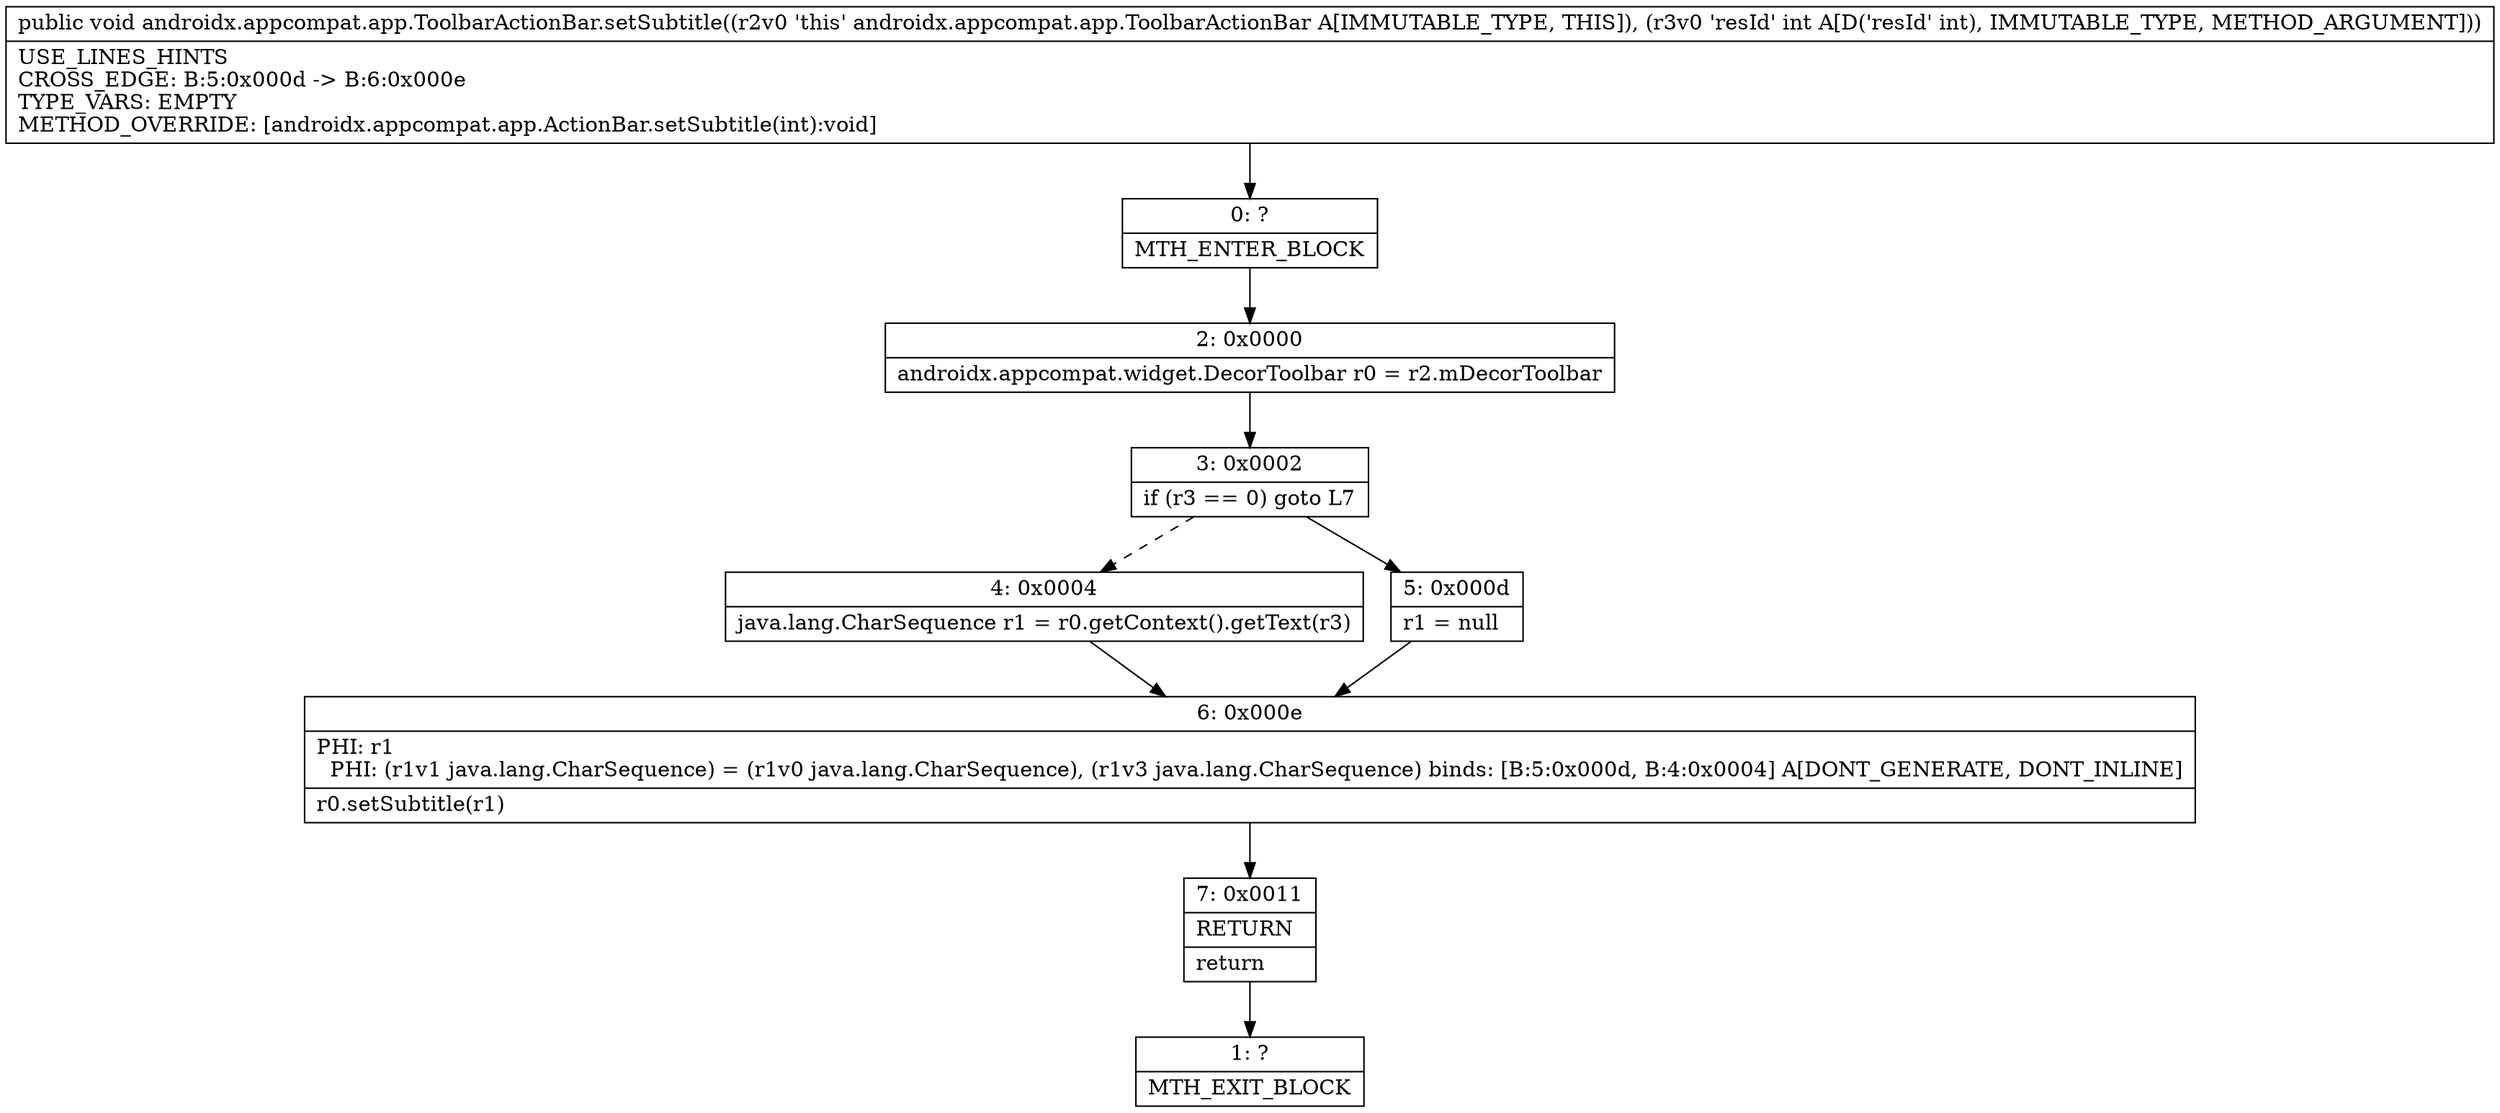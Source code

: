 digraph "CFG forandroidx.appcompat.app.ToolbarActionBar.setSubtitle(I)V" {
Node_0 [shape=record,label="{0\:\ ?|MTH_ENTER_BLOCK\l}"];
Node_2 [shape=record,label="{2\:\ 0x0000|androidx.appcompat.widget.DecorToolbar r0 = r2.mDecorToolbar\l}"];
Node_3 [shape=record,label="{3\:\ 0x0002|if (r3 == 0) goto L7\l}"];
Node_4 [shape=record,label="{4\:\ 0x0004|java.lang.CharSequence r1 = r0.getContext().getText(r3)\l}"];
Node_6 [shape=record,label="{6\:\ 0x000e|PHI: r1 \l  PHI: (r1v1 java.lang.CharSequence) = (r1v0 java.lang.CharSequence), (r1v3 java.lang.CharSequence) binds: [B:5:0x000d, B:4:0x0004] A[DONT_GENERATE, DONT_INLINE]\l|r0.setSubtitle(r1)\l}"];
Node_7 [shape=record,label="{7\:\ 0x0011|RETURN\l|return\l}"];
Node_1 [shape=record,label="{1\:\ ?|MTH_EXIT_BLOCK\l}"];
Node_5 [shape=record,label="{5\:\ 0x000d|r1 = null\l}"];
MethodNode[shape=record,label="{public void androidx.appcompat.app.ToolbarActionBar.setSubtitle((r2v0 'this' androidx.appcompat.app.ToolbarActionBar A[IMMUTABLE_TYPE, THIS]), (r3v0 'resId' int A[D('resId' int), IMMUTABLE_TYPE, METHOD_ARGUMENT]))  | USE_LINES_HINTS\lCROSS_EDGE: B:5:0x000d \-\> B:6:0x000e\lTYPE_VARS: EMPTY\lMETHOD_OVERRIDE: [androidx.appcompat.app.ActionBar.setSubtitle(int):void]\l}"];
MethodNode -> Node_0;Node_0 -> Node_2;
Node_2 -> Node_3;
Node_3 -> Node_4[style=dashed];
Node_3 -> Node_5;
Node_4 -> Node_6;
Node_6 -> Node_7;
Node_7 -> Node_1;
Node_5 -> Node_6;
}

